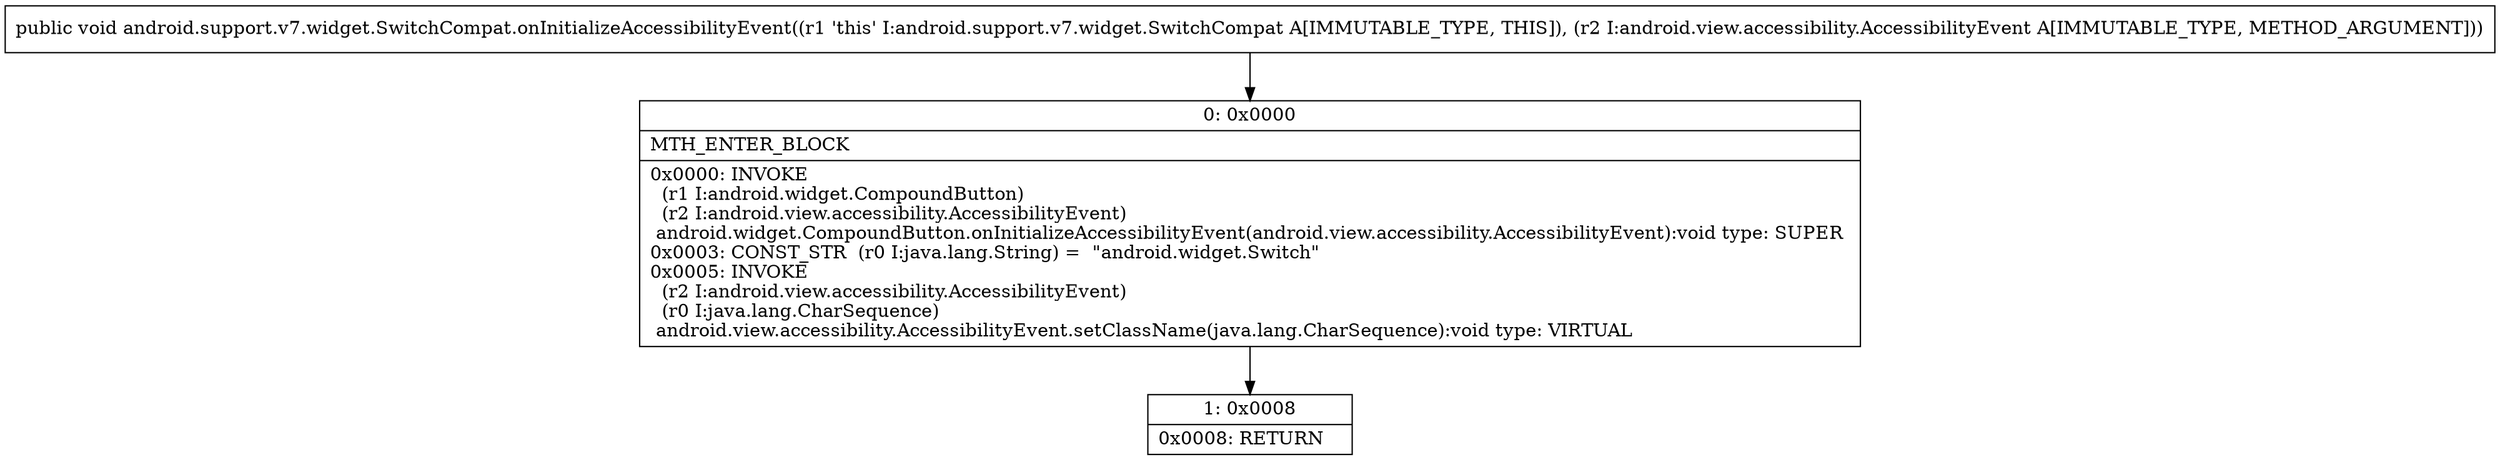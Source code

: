 digraph "CFG forandroid.support.v7.widget.SwitchCompat.onInitializeAccessibilityEvent(Landroid\/view\/accessibility\/AccessibilityEvent;)V" {
Node_0 [shape=record,label="{0\:\ 0x0000|MTH_ENTER_BLOCK\l|0x0000: INVOKE  \l  (r1 I:android.widget.CompoundButton)\l  (r2 I:android.view.accessibility.AccessibilityEvent)\l android.widget.CompoundButton.onInitializeAccessibilityEvent(android.view.accessibility.AccessibilityEvent):void type: SUPER \l0x0003: CONST_STR  (r0 I:java.lang.String) =  \"android.widget.Switch\" \l0x0005: INVOKE  \l  (r2 I:android.view.accessibility.AccessibilityEvent)\l  (r0 I:java.lang.CharSequence)\l android.view.accessibility.AccessibilityEvent.setClassName(java.lang.CharSequence):void type: VIRTUAL \l}"];
Node_1 [shape=record,label="{1\:\ 0x0008|0x0008: RETURN   \l}"];
MethodNode[shape=record,label="{public void android.support.v7.widget.SwitchCompat.onInitializeAccessibilityEvent((r1 'this' I:android.support.v7.widget.SwitchCompat A[IMMUTABLE_TYPE, THIS]), (r2 I:android.view.accessibility.AccessibilityEvent A[IMMUTABLE_TYPE, METHOD_ARGUMENT])) }"];
MethodNode -> Node_0;
Node_0 -> Node_1;
}

